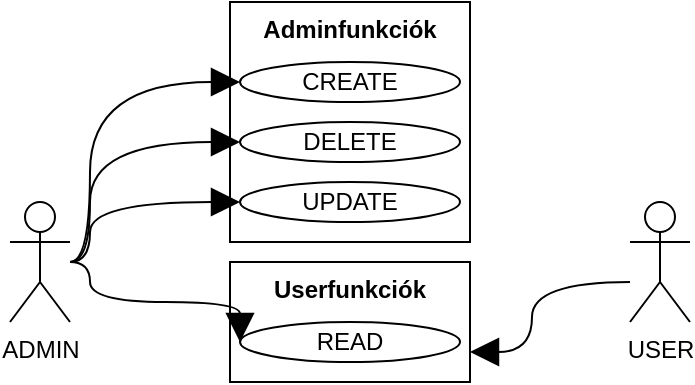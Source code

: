 <mxfile version="20.8.8" type="google"><diagram name="1 oldal" id="X7r8BizdmwnQoUtSymlZ"><mxGraphModel grid="1" page="1" gridSize="10" guides="1" tooltips="1" connect="1" arrows="1" fold="1" pageScale="1" pageWidth="827" pageHeight="1169" math="0" shadow="0"><root><mxCell id="0"/><mxCell id="1" parent="0"/><mxCell id="MmNs9ga4lpEApwTOb1zi-1" value="ADMIN" style="shape=umlActor;html=1;verticalLabelPosition=bottom;verticalAlign=top;align=center;" vertex="1" parent="1"><mxGeometry x="130" y="140" width="30" height="60" as="geometry"/></mxCell><mxCell id="MmNs9ga4lpEApwTOb1zi-5" value="USER" style="shape=umlActor;html=1;verticalLabelPosition=bottom;verticalAlign=top;align=center;" vertex="1" parent="1"><mxGeometry x="440" y="140" width="30" height="60" as="geometry"/></mxCell><mxCell id="MmNs9ga4lpEApwTOb1zi-8" value="Adminfunkciók" style="shape=rect;html=1;verticalAlign=top;fontStyle=1;whiteSpace=wrap;align=center;" vertex="1" parent="1"><mxGeometry x="240" y="40" width="120" height="120" as="geometry"/></mxCell><mxCell id="MmNs9ga4lpEApwTOb1zi-9" value="Userfunkciók" style="shape=rect;html=1;verticalAlign=top;fontStyle=1;whiteSpace=wrap;align=center;" vertex="1" parent="1"><mxGeometry x="240" y="170" width="120" height="60" as="geometry"/></mxCell><mxCell id="MmNs9ga4lpEApwTOb1zi-10" value="CREATE" style="ellipse;whiteSpace=wrap;html=1;" vertex="1" parent="1"><mxGeometry x="245" y="70" width="110" height="20" as="geometry"/></mxCell><mxCell id="MmNs9ga4lpEApwTOb1zi-11" value="DELETE" style="ellipse;whiteSpace=wrap;html=1;" vertex="1" parent="1"><mxGeometry x="245" y="100" width="110" height="20" as="geometry"/></mxCell><mxCell id="MmNs9ga4lpEApwTOb1zi-12" value="UPDATE" style="ellipse;whiteSpace=wrap;html=1;" vertex="1" parent="1"><mxGeometry x="245" y="130" width="110" height="20" as="geometry"/></mxCell><mxCell id="MmNs9ga4lpEApwTOb1zi-13" value="READ" style="ellipse;whiteSpace=wrap;html=1;" vertex="1" parent="1"><mxGeometry x="245" y="200" width="110" height="20" as="geometry"/></mxCell><mxCell id="MmNs9ga4lpEApwTOb1zi-14" value="" style="edgeStyle=orthogonalEdgeStyle;html=1;endArrow=block;endFill=1;endSize=12;verticalAlign=bottom;rounded=0;entryX=0;entryY=0.5;entryDx=0;entryDy=0;curved=1;" edge="1" parent="1" target="MmNs9ga4lpEApwTOb1zi-10"><mxGeometry width="160" relative="1" as="geometry"><mxPoint x="160" y="170" as="sourcePoint"/><mxPoint x="240" y="90" as="targetPoint"/><Array as="points"><mxPoint x="170" y="170"/><mxPoint x="170" y="80"/></Array></mxGeometry></mxCell><mxCell id="MmNs9ga4lpEApwTOb1zi-15" value="" style="edgeStyle=orthogonalEdgeStyle;html=1;endArrow=block;endFill=1;endSize=12;verticalAlign=bottom;rounded=0;entryX=0;entryY=0.5;entryDx=0;entryDy=0;curved=1;" edge="1" parent="1" target="MmNs9ga4lpEApwTOb1zi-11"><mxGeometry width="160" relative="1" as="geometry"><mxPoint x="160" y="170" as="sourcePoint"/><mxPoint x="245" y="80" as="targetPoint"/><Array as="points"><mxPoint x="170" y="170"/><mxPoint x="170" y="110"/></Array></mxGeometry></mxCell><mxCell id="MmNs9ga4lpEApwTOb1zi-16" value="" style="edgeStyle=orthogonalEdgeStyle;html=1;endArrow=block;endFill=1;endSize=12;verticalAlign=bottom;rounded=0;entryX=0;entryY=0.5;entryDx=0;entryDy=0;curved=1;" edge="1" parent="1" target="MmNs9ga4lpEApwTOb1zi-12"><mxGeometry width="160" relative="1" as="geometry"><mxPoint x="160" y="170" as="sourcePoint"/><mxPoint x="245" y="110" as="targetPoint"/><Array as="points"><mxPoint x="170" y="170"/><mxPoint x="170" y="140"/></Array></mxGeometry></mxCell><mxCell id="MmNs9ga4lpEApwTOb1zi-19" value="" style="edgeStyle=orthogonalEdgeStyle;html=1;endArrow=block;endFill=1;endSize=12;verticalAlign=bottom;rounded=0;entryX=0;entryY=0.5;entryDx=0;entryDy=0;curved=1;" edge="1" parent="1" target="MmNs9ga4lpEApwTOb1zi-13"><mxGeometry width="160" relative="1" as="geometry"><mxPoint x="160" y="170" as="sourcePoint"/><mxPoint x="245" y="140" as="targetPoint"/><Array as="points"><mxPoint x="170" y="170"/><mxPoint x="170" y="190"/><mxPoint x="245" y="190"/></Array></mxGeometry></mxCell><mxCell id="MmNs9ga4lpEApwTOb1zi-20" value="" style="edgeStyle=orthogonalEdgeStyle;html=1;endArrow=block;endFill=1;endSize=12;verticalAlign=bottom;rounded=0;curved=1;entryX=1;entryY=0.75;entryDx=0;entryDy=0;" edge="1" parent="1" target="MmNs9ga4lpEApwTOb1zi-9"><mxGeometry width="160" relative="1" as="geometry"><mxPoint x="440" y="180" as="sourcePoint"/><mxPoint x="330" y="160" as="targetPoint"/><Array as="points"><mxPoint x="391" y="180"/><mxPoint x="391" y="215"/></Array></mxGeometry></mxCell></root></mxGraphModel></diagram></mxfile>